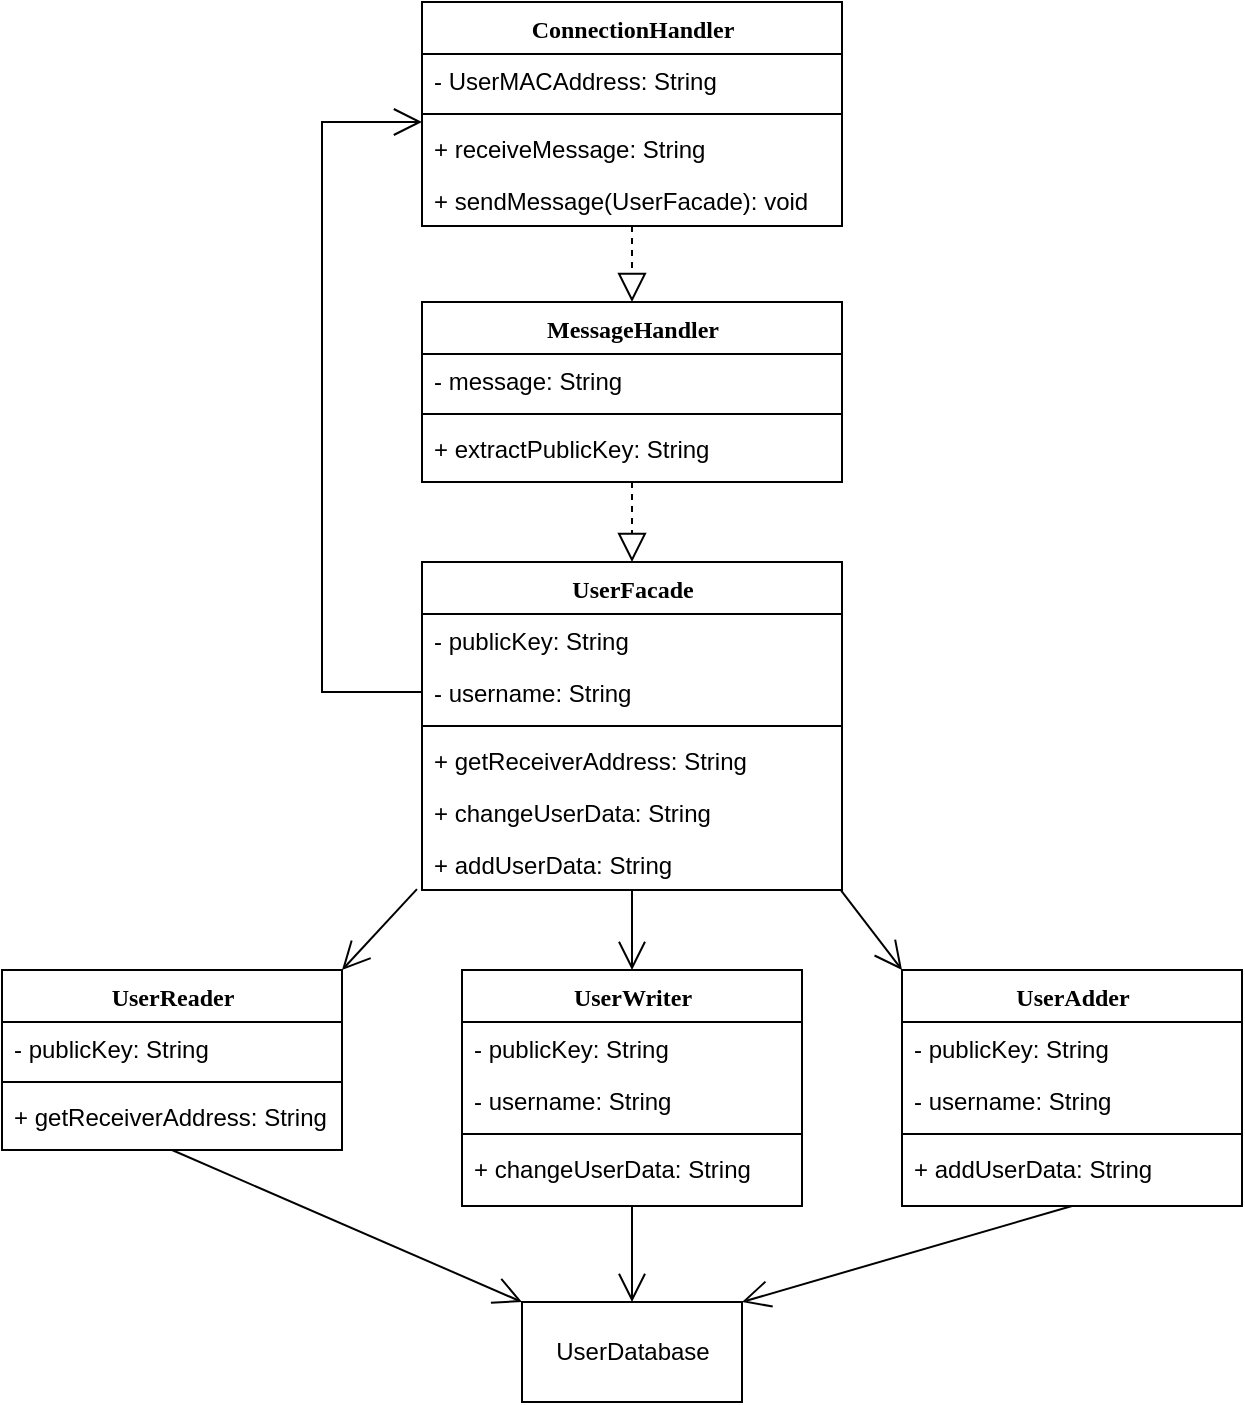 <mxfile version="20.5.1" type="github">
  <diagram name="Page-1" id="6133507b-19e7-1e82-6fc7-422aa6c4b21f">
    <mxGraphModel dx="1422" dy="774" grid="1" gridSize="10" guides="1" tooltips="1" connect="1" arrows="1" fold="1" page="1" pageScale="1" pageWidth="1100" pageHeight="850" background="none" math="0" shadow="0">
      <root>
        <mxCell id="0" />
        <mxCell id="1" parent="0" />
        <mxCell id="78961159f06e98e8-17" value="ConnectionHandler" style="swimlane;html=1;fontStyle=1;align=center;verticalAlign=top;childLayout=stackLayout;horizontal=1;startSize=26;horizontalStack=0;resizeParent=1;resizeLast=0;collapsible=1;marginBottom=0;swimlaneFillColor=#ffffff;rounded=0;shadow=0;comic=0;labelBackgroundColor=none;strokeWidth=1;fillColor=none;fontFamily=Verdana;fontSize=12" parent="1" vertex="1">
          <mxGeometry x="440" y="130" width="210" height="112" as="geometry" />
        </mxCell>
        <mxCell id="78961159f06e98e8-23" value="- UserMACAddress: String" style="text;html=1;strokeColor=none;fillColor=none;align=left;verticalAlign=top;spacingLeft=4;spacingRight=4;whiteSpace=wrap;overflow=hidden;rotatable=0;points=[[0,0.5],[1,0.5]];portConstraint=eastwest;" parent="78961159f06e98e8-17" vertex="1">
          <mxGeometry y="26" width="210" height="26" as="geometry" />
        </mxCell>
        <mxCell id="78961159f06e98e8-19" value="" style="line;html=1;strokeWidth=1;fillColor=none;align=left;verticalAlign=middle;spacingTop=-1;spacingLeft=3;spacingRight=3;rotatable=0;labelPosition=right;points=[];portConstraint=eastwest;" parent="78961159f06e98e8-17" vertex="1">
          <mxGeometry y="52" width="210" height="8" as="geometry" />
        </mxCell>
        <mxCell id="78961159f06e98e8-27" value="+ receiveMessage: String" style="text;html=1;strokeColor=none;fillColor=none;align=left;verticalAlign=top;spacingLeft=4;spacingRight=4;whiteSpace=wrap;overflow=hidden;rotatable=0;points=[[0,0.5],[1,0.5]];portConstraint=eastwest;" parent="78961159f06e98e8-17" vertex="1">
          <mxGeometry y="60" width="210" height="26" as="geometry" />
        </mxCell>
        <mxCell id="IudhY9g9ntLvRlkSBWxy-22" value="+ sendMessage(UserFacade): void" style="text;strokeColor=none;fillColor=none;align=left;verticalAlign=top;spacingLeft=4;spacingRight=4;overflow=hidden;rotatable=0;points=[[0,0.5],[1,0.5]];portConstraint=eastwest;" vertex="1" parent="78961159f06e98e8-17">
          <mxGeometry y="86" width="210" height="26" as="geometry" />
        </mxCell>
        <mxCell id="78961159f06e98e8-43" value="MessageHandler" style="swimlane;html=1;fontStyle=1;align=center;verticalAlign=top;childLayout=stackLayout;horizontal=1;startSize=26;horizontalStack=0;resizeParent=1;resizeLast=0;collapsible=1;marginBottom=0;swimlaneFillColor=#ffffff;rounded=0;shadow=0;comic=0;labelBackgroundColor=none;strokeWidth=1;fillColor=none;fontFamily=Verdana;fontSize=12" parent="1" vertex="1">
          <mxGeometry x="440" y="280" width="210" height="90" as="geometry" />
        </mxCell>
        <mxCell id="78961159f06e98e8-44" value="- message: String" style="text;html=1;strokeColor=none;fillColor=none;align=left;verticalAlign=top;spacingLeft=4;spacingRight=4;whiteSpace=wrap;overflow=hidden;rotatable=0;points=[[0,0.5],[1,0.5]];portConstraint=eastwest;" parent="78961159f06e98e8-43" vertex="1">
          <mxGeometry y="26" width="210" height="26" as="geometry" />
        </mxCell>
        <mxCell id="78961159f06e98e8-51" value="" style="line;html=1;strokeWidth=1;fillColor=none;align=left;verticalAlign=middle;spacingTop=-1;spacingLeft=3;spacingRight=3;rotatable=0;labelPosition=right;points=[];portConstraint=eastwest;" parent="78961159f06e98e8-43" vertex="1">
          <mxGeometry y="52" width="210" height="8" as="geometry" />
        </mxCell>
        <mxCell id="78961159f06e98e8-52" value="+ extractPublicKey: String" style="text;html=1;strokeColor=none;fillColor=none;align=left;verticalAlign=top;spacingLeft=4;spacingRight=4;whiteSpace=wrap;overflow=hidden;rotatable=0;points=[[0,0.5],[1,0.5]];portConstraint=eastwest;" parent="78961159f06e98e8-43" vertex="1">
          <mxGeometry y="60" width="210" height="26" as="geometry" />
        </mxCell>
        <mxCell id="IudhY9g9ntLvRlkSBWxy-1" value="UserFacade" style="swimlane;html=1;fontStyle=1;align=center;verticalAlign=top;childLayout=stackLayout;horizontal=1;startSize=26;horizontalStack=0;resizeParent=1;resizeLast=0;collapsible=1;marginBottom=0;swimlaneFillColor=#ffffff;rounded=0;shadow=0;comic=0;labelBackgroundColor=none;strokeWidth=1;fillColor=none;fontFamily=Verdana;fontSize=12" vertex="1" parent="1">
          <mxGeometry x="440" y="410" width="210" height="164" as="geometry" />
        </mxCell>
        <mxCell id="IudhY9g9ntLvRlkSBWxy-2" value="- publicKey: String" style="text;html=1;strokeColor=none;fillColor=none;align=left;verticalAlign=top;spacingLeft=4;spacingRight=4;whiteSpace=wrap;overflow=hidden;rotatable=0;points=[[0,0.5],[1,0.5]];portConstraint=eastwest;" vertex="1" parent="IudhY9g9ntLvRlkSBWxy-1">
          <mxGeometry y="26" width="210" height="26" as="geometry" />
        </mxCell>
        <mxCell id="IudhY9g9ntLvRlkSBWxy-3" value="- username: String" style="text;html=1;strokeColor=none;fillColor=none;align=left;verticalAlign=top;spacingLeft=4;spacingRight=4;whiteSpace=wrap;overflow=hidden;rotatable=0;points=[[0,0.5],[1,0.5]];portConstraint=eastwest;" vertex="1" parent="IudhY9g9ntLvRlkSBWxy-1">
          <mxGeometry y="52" width="210" height="26" as="geometry" />
        </mxCell>
        <mxCell id="IudhY9g9ntLvRlkSBWxy-4" value="" style="line;html=1;strokeWidth=1;fillColor=none;align=left;verticalAlign=middle;spacingTop=-1;spacingLeft=3;spacingRight=3;rotatable=0;labelPosition=right;points=[];portConstraint=eastwest;" vertex="1" parent="IudhY9g9ntLvRlkSBWxy-1">
          <mxGeometry y="78" width="210" height="8" as="geometry" />
        </mxCell>
        <mxCell id="IudhY9g9ntLvRlkSBWxy-5" value="+ getReceiverAddress: String" style="text;html=1;strokeColor=none;fillColor=none;align=left;verticalAlign=top;spacingLeft=4;spacingRight=4;whiteSpace=wrap;overflow=hidden;rotatable=0;points=[[0,0.5],[1,0.5]];portConstraint=eastwest;" vertex="1" parent="IudhY9g9ntLvRlkSBWxy-1">
          <mxGeometry y="86" width="210" height="26" as="geometry" />
        </mxCell>
        <mxCell id="IudhY9g9ntLvRlkSBWxy-33" value="+ changeUserData: String" style="text;strokeColor=none;fillColor=none;align=left;verticalAlign=top;spacingLeft=4;spacingRight=4;overflow=hidden;rotatable=0;points=[[0,0.5],[1,0.5]];portConstraint=eastwest;" vertex="1" parent="IudhY9g9ntLvRlkSBWxy-1">
          <mxGeometry y="112" width="210" height="26" as="geometry" />
        </mxCell>
        <mxCell id="IudhY9g9ntLvRlkSBWxy-39" value="+ addUserData: String" style="text;strokeColor=none;fillColor=none;align=left;verticalAlign=top;spacingLeft=4;spacingRight=4;overflow=hidden;rotatable=0;points=[[0,0.5],[1,0.5]];portConstraint=eastwest;" vertex="1" parent="IudhY9g9ntLvRlkSBWxy-1">
          <mxGeometry y="138" width="210" height="26" as="geometry" />
        </mxCell>
        <mxCell id="IudhY9g9ntLvRlkSBWxy-6" value="UserAdder" style="swimlane;html=1;fontStyle=1;align=center;verticalAlign=top;childLayout=stackLayout;horizontal=1;startSize=26;horizontalStack=0;resizeParent=1;resizeLast=0;collapsible=1;marginBottom=0;swimlaneFillColor=#ffffff;rounded=0;shadow=0;comic=0;labelBackgroundColor=none;strokeWidth=1;fillColor=none;fontFamily=Verdana;fontSize=12" vertex="1" parent="1">
          <mxGeometry x="680" y="614" width="170" height="118" as="geometry" />
        </mxCell>
        <mxCell id="IudhY9g9ntLvRlkSBWxy-7" value="- publicKey: String" style="text;html=1;strokeColor=none;fillColor=none;align=left;verticalAlign=top;spacingLeft=4;spacingRight=4;whiteSpace=wrap;overflow=hidden;rotatable=0;points=[[0,0.5],[1,0.5]];portConstraint=eastwest;" vertex="1" parent="IudhY9g9ntLvRlkSBWxy-6">
          <mxGeometry y="26" width="170" height="26" as="geometry" />
        </mxCell>
        <mxCell id="IudhY9g9ntLvRlkSBWxy-8" value="- username: String" style="text;html=1;strokeColor=none;fillColor=none;align=left;verticalAlign=top;spacingLeft=4;spacingRight=4;whiteSpace=wrap;overflow=hidden;rotatable=0;points=[[0,0.5],[1,0.5]];portConstraint=eastwest;" vertex="1" parent="IudhY9g9ntLvRlkSBWxy-6">
          <mxGeometry y="52" width="170" height="26" as="geometry" />
        </mxCell>
        <mxCell id="IudhY9g9ntLvRlkSBWxy-9" value="" style="line;html=1;strokeWidth=1;fillColor=none;align=left;verticalAlign=middle;spacingTop=-1;spacingLeft=3;spacingRight=3;rotatable=0;labelPosition=right;points=[];portConstraint=eastwest;" vertex="1" parent="IudhY9g9ntLvRlkSBWxy-6">
          <mxGeometry y="78" width="170" height="8" as="geometry" />
        </mxCell>
        <mxCell id="IudhY9g9ntLvRlkSBWxy-10" value="+ addUserData: String" style="text;html=1;strokeColor=none;fillColor=none;align=left;verticalAlign=top;spacingLeft=4;spacingRight=4;whiteSpace=wrap;overflow=hidden;rotatable=0;points=[[0,0.5],[1,0.5]];portConstraint=eastwest;" vertex="1" parent="IudhY9g9ntLvRlkSBWxy-6">
          <mxGeometry y="86" width="170" height="26" as="geometry" />
        </mxCell>
        <mxCell id="IudhY9g9ntLvRlkSBWxy-11" value="UserWriter" style="swimlane;html=1;fontStyle=1;align=center;verticalAlign=top;childLayout=stackLayout;horizontal=1;startSize=26;horizontalStack=0;resizeParent=1;resizeLast=0;collapsible=1;marginBottom=0;swimlaneFillColor=#ffffff;rounded=0;shadow=0;comic=0;labelBackgroundColor=none;strokeWidth=1;fillColor=none;fontFamily=Verdana;fontSize=12" vertex="1" parent="1">
          <mxGeometry x="460" y="614" width="170" height="118" as="geometry" />
        </mxCell>
        <mxCell id="IudhY9g9ntLvRlkSBWxy-12" value="- publicKey: String" style="text;html=1;strokeColor=none;fillColor=none;align=left;verticalAlign=top;spacingLeft=4;spacingRight=4;whiteSpace=wrap;overflow=hidden;rotatable=0;points=[[0,0.5],[1,0.5]];portConstraint=eastwest;" vertex="1" parent="IudhY9g9ntLvRlkSBWxy-11">
          <mxGeometry y="26" width="170" height="26" as="geometry" />
        </mxCell>
        <mxCell id="IudhY9g9ntLvRlkSBWxy-13" value="- username: String" style="text;html=1;strokeColor=none;fillColor=none;align=left;verticalAlign=top;spacingLeft=4;spacingRight=4;whiteSpace=wrap;overflow=hidden;rotatable=0;points=[[0,0.5],[1,0.5]];portConstraint=eastwest;" vertex="1" parent="IudhY9g9ntLvRlkSBWxy-11">
          <mxGeometry y="52" width="170" height="26" as="geometry" />
        </mxCell>
        <mxCell id="IudhY9g9ntLvRlkSBWxy-14" value="" style="line;html=1;strokeWidth=1;fillColor=none;align=left;verticalAlign=middle;spacingTop=-1;spacingLeft=3;spacingRight=3;rotatable=0;labelPosition=right;points=[];portConstraint=eastwest;" vertex="1" parent="IudhY9g9ntLvRlkSBWxy-11">
          <mxGeometry y="78" width="170" height="8" as="geometry" />
        </mxCell>
        <mxCell id="IudhY9g9ntLvRlkSBWxy-15" value="+ changeUserData: String" style="text;html=1;strokeColor=none;fillColor=none;align=left;verticalAlign=top;spacingLeft=4;spacingRight=4;whiteSpace=wrap;overflow=hidden;rotatable=0;points=[[0,0.5],[1,0.5]];portConstraint=eastwest;" vertex="1" parent="IudhY9g9ntLvRlkSBWxy-11">
          <mxGeometry y="86" width="170" height="26" as="geometry" />
        </mxCell>
        <mxCell id="IudhY9g9ntLvRlkSBWxy-16" value="UserReader" style="swimlane;html=1;fontStyle=1;align=center;verticalAlign=top;childLayout=stackLayout;horizontal=1;startSize=26;horizontalStack=0;resizeParent=1;resizeLast=0;collapsible=1;marginBottom=0;swimlaneFillColor=#ffffff;rounded=0;shadow=0;comic=0;labelBackgroundColor=none;strokeWidth=1;fillColor=none;fontFamily=Verdana;fontSize=12" vertex="1" parent="1">
          <mxGeometry x="230" y="614" width="170" height="90" as="geometry" />
        </mxCell>
        <mxCell id="IudhY9g9ntLvRlkSBWxy-17" value="- publicKey: String" style="text;html=1;strokeColor=none;fillColor=none;align=left;verticalAlign=top;spacingLeft=4;spacingRight=4;whiteSpace=wrap;overflow=hidden;rotatable=0;points=[[0,0.5],[1,0.5]];portConstraint=eastwest;" vertex="1" parent="IudhY9g9ntLvRlkSBWxy-16">
          <mxGeometry y="26" width="170" height="26" as="geometry" />
        </mxCell>
        <mxCell id="IudhY9g9ntLvRlkSBWxy-19" value="" style="line;html=1;strokeWidth=1;fillColor=none;align=left;verticalAlign=middle;spacingTop=-1;spacingLeft=3;spacingRight=3;rotatable=0;labelPosition=right;points=[];portConstraint=eastwest;" vertex="1" parent="IudhY9g9ntLvRlkSBWxy-16">
          <mxGeometry y="52" width="170" height="8" as="geometry" />
        </mxCell>
        <mxCell id="IudhY9g9ntLvRlkSBWxy-20" value="+ getReceiverAddress: String" style="text;html=1;strokeColor=none;fillColor=none;align=left;verticalAlign=top;spacingLeft=4;spacingRight=4;whiteSpace=wrap;overflow=hidden;rotatable=0;points=[[0,0.5],[1,0.5]];portConstraint=eastwest;" vertex="1" parent="IudhY9g9ntLvRlkSBWxy-16">
          <mxGeometry y="60" width="170" height="26" as="geometry" />
        </mxCell>
        <mxCell id="IudhY9g9ntLvRlkSBWxy-21" value="" style="endArrow=block;dashed=1;endFill=0;endSize=12;html=1;rounded=0;exitX=0.5;exitY=1;exitDx=0;exitDy=0;entryX=0.5;entryY=0;entryDx=0;entryDy=0;" edge="1" parent="1" source="78961159f06e98e8-17" target="78961159f06e98e8-43">
          <mxGeometry width="160" relative="1" as="geometry">
            <mxPoint x="390" y="460" as="sourcePoint" />
            <mxPoint x="550" y="460" as="targetPoint" />
          </mxGeometry>
        </mxCell>
        <mxCell id="IudhY9g9ntLvRlkSBWxy-24" value="" style="endArrow=block;dashed=1;endFill=0;endSize=12;html=1;rounded=0;exitX=0.5;exitY=1;exitDx=0;exitDy=0;entryX=0.5;entryY=0;entryDx=0;entryDy=0;" edge="1" parent="1" source="78961159f06e98e8-43" target="IudhY9g9ntLvRlkSBWxy-1">
          <mxGeometry width="160" relative="1" as="geometry">
            <mxPoint x="390" y="460" as="sourcePoint" />
            <mxPoint x="550" y="460" as="targetPoint" />
          </mxGeometry>
        </mxCell>
        <mxCell id="IudhY9g9ntLvRlkSBWxy-25" value="" style="endArrow=open;endFill=1;endSize=12;html=1;rounded=0;exitX=0.5;exitY=1;exitDx=0;exitDy=0;entryX=0.5;entryY=0;entryDx=0;entryDy=0;" edge="1" parent="1" source="IudhY9g9ntLvRlkSBWxy-1" target="IudhY9g9ntLvRlkSBWxy-11">
          <mxGeometry width="160" relative="1" as="geometry">
            <mxPoint x="390" y="460" as="sourcePoint" />
            <mxPoint x="550" y="460" as="targetPoint" />
          </mxGeometry>
        </mxCell>
        <mxCell id="IudhY9g9ntLvRlkSBWxy-28" value="" style="endArrow=open;endFill=1;endSize=12;html=1;rounded=0;exitX=0;exitY=0.5;exitDx=0;exitDy=0;entryX=0;entryY=0;entryDx=0;entryDy=0;edgeStyle=orthogonalEdgeStyle;entryPerimeter=0;" edge="1" parent="1" source="IudhY9g9ntLvRlkSBWxy-3" target="78961159f06e98e8-27">
          <mxGeometry width="160" relative="1" as="geometry">
            <mxPoint x="390" y="460" as="sourcePoint" />
            <mxPoint x="550" y="460" as="targetPoint" />
            <Array as="points">
              <mxPoint x="390" y="475" />
              <mxPoint x="390" y="190" />
            </Array>
          </mxGeometry>
        </mxCell>
        <mxCell id="IudhY9g9ntLvRlkSBWxy-29" value="UserDatabase" style="html=1;" vertex="1" parent="1">
          <mxGeometry x="490" y="780" width="110" height="50" as="geometry" />
        </mxCell>
        <mxCell id="IudhY9g9ntLvRlkSBWxy-30" value="" style="endArrow=open;endFill=1;endSize=12;html=1;rounded=0;exitX=0.5;exitY=1;exitDx=0;exitDy=0;entryX=0;entryY=0;entryDx=0;entryDy=0;" edge="1" parent="1" source="IudhY9g9ntLvRlkSBWxy-16" target="IudhY9g9ntLvRlkSBWxy-29">
          <mxGeometry width="160" relative="1" as="geometry">
            <mxPoint x="390" y="634" as="sourcePoint" />
            <mxPoint x="550" y="634" as="targetPoint" />
          </mxGeometry>
        </mxCell>
        <mxCell id="IudhY9g9ntLvRlkSBWxy-31" value="" style="endArrow=open;endFill=1;endSize=12;html=1;rounded=0;exitX=0.5;exitY=1;exitDx=0;exitDy=0;entryX=0.5;entryY=0;entryDx=0;entryDy=0;" edge="1" parent="1" source="IudhY9g9ntLvRlkSBWxy-11" target="IudhY9g9ntLvRlkSBWxy-29">
          <mxGeometry width="160" relative="1" as="geometry">
            <mxPoint x="390" y="634" as="sourcePoint" />
            <mxPoint x="550" y="634" as="targetPoint" />
          </mxGeometry>
        </mxCell>
        <mxCell id="IudhY9g9ntLvRlkSBWxy-32" value="" style="endArrow=open;endFill=1;endSize=12;html=1;rounded=0;exitX=0.5;exitY=1;exitDx=0;exitDy=0;entryX=1;entryY=0;entryDx=0;entryDy=0;" edge="1" parent="1" source="IudhY9g9ntLvRlkSBWxy-6" target="IudhY9g9ntLvRlkSBWxy-29">
          <mxGeometry width="160" relative="1" as="geometry">
            <mxPoint x="390" y="634" as="sourcePoint" />
            <mxPoint x="550" y="634" as="targetPoint" />
          </mxGeometry>
        </mxCell>
        <mxCell id="IudhY9g9ntLvRlkSBWxy-37" value="" style="endArrow=open;endFill=1;endSize=12;html=1;rounded=0;exitX=-0.012;exitY=0.984;exitDx=0;exitDy=0;exitPerimeter=0;entryX=1;entryY=0;entryDx=0;entryDy=0;" edge="1" parent="1" source="IudhY9g9ntLvRlkSBWxy-39" target="IudhY9g9ntLvRlkSBWxy-16">
          <mxGeometry width="160" relative="1" as="geometry">
            <mxPoint x="390" y="460" as="sourcePoint" />
            <mxPoint x="550" y="460" as="targetPoint" />
          </mxGeometry>
        </mxCell>
        <mxCell id="IudhY9g9ntLvRlkSBWxy-38" value="" style="endArrow=open;endFill=1;endSize=12;html=1;rounded=0;exitX=0.998;exitY=1.011;exitDx=0;exitDy=0;exitPerimeter=0;entryX=0;entryY=0;entryDx=0;entryDy=0;" edge="1" parent="1" source="IudhY9g9ntLvRlkSBWxy-39" target="IudhY9g9ntLvRlkSBWxy-6">
          <mxGeometry width="160" relative="1" as="geometry">
            <mxPoint x="451.53" y="556.7" as="sourcePoint" />
            <mxPoint x="420.0" y="610" as="targetPoint" />
          </mxGeometry>
        </mxCell>
      </root>
    </mxGraphModel>
  </diagram>
</mxfile>

